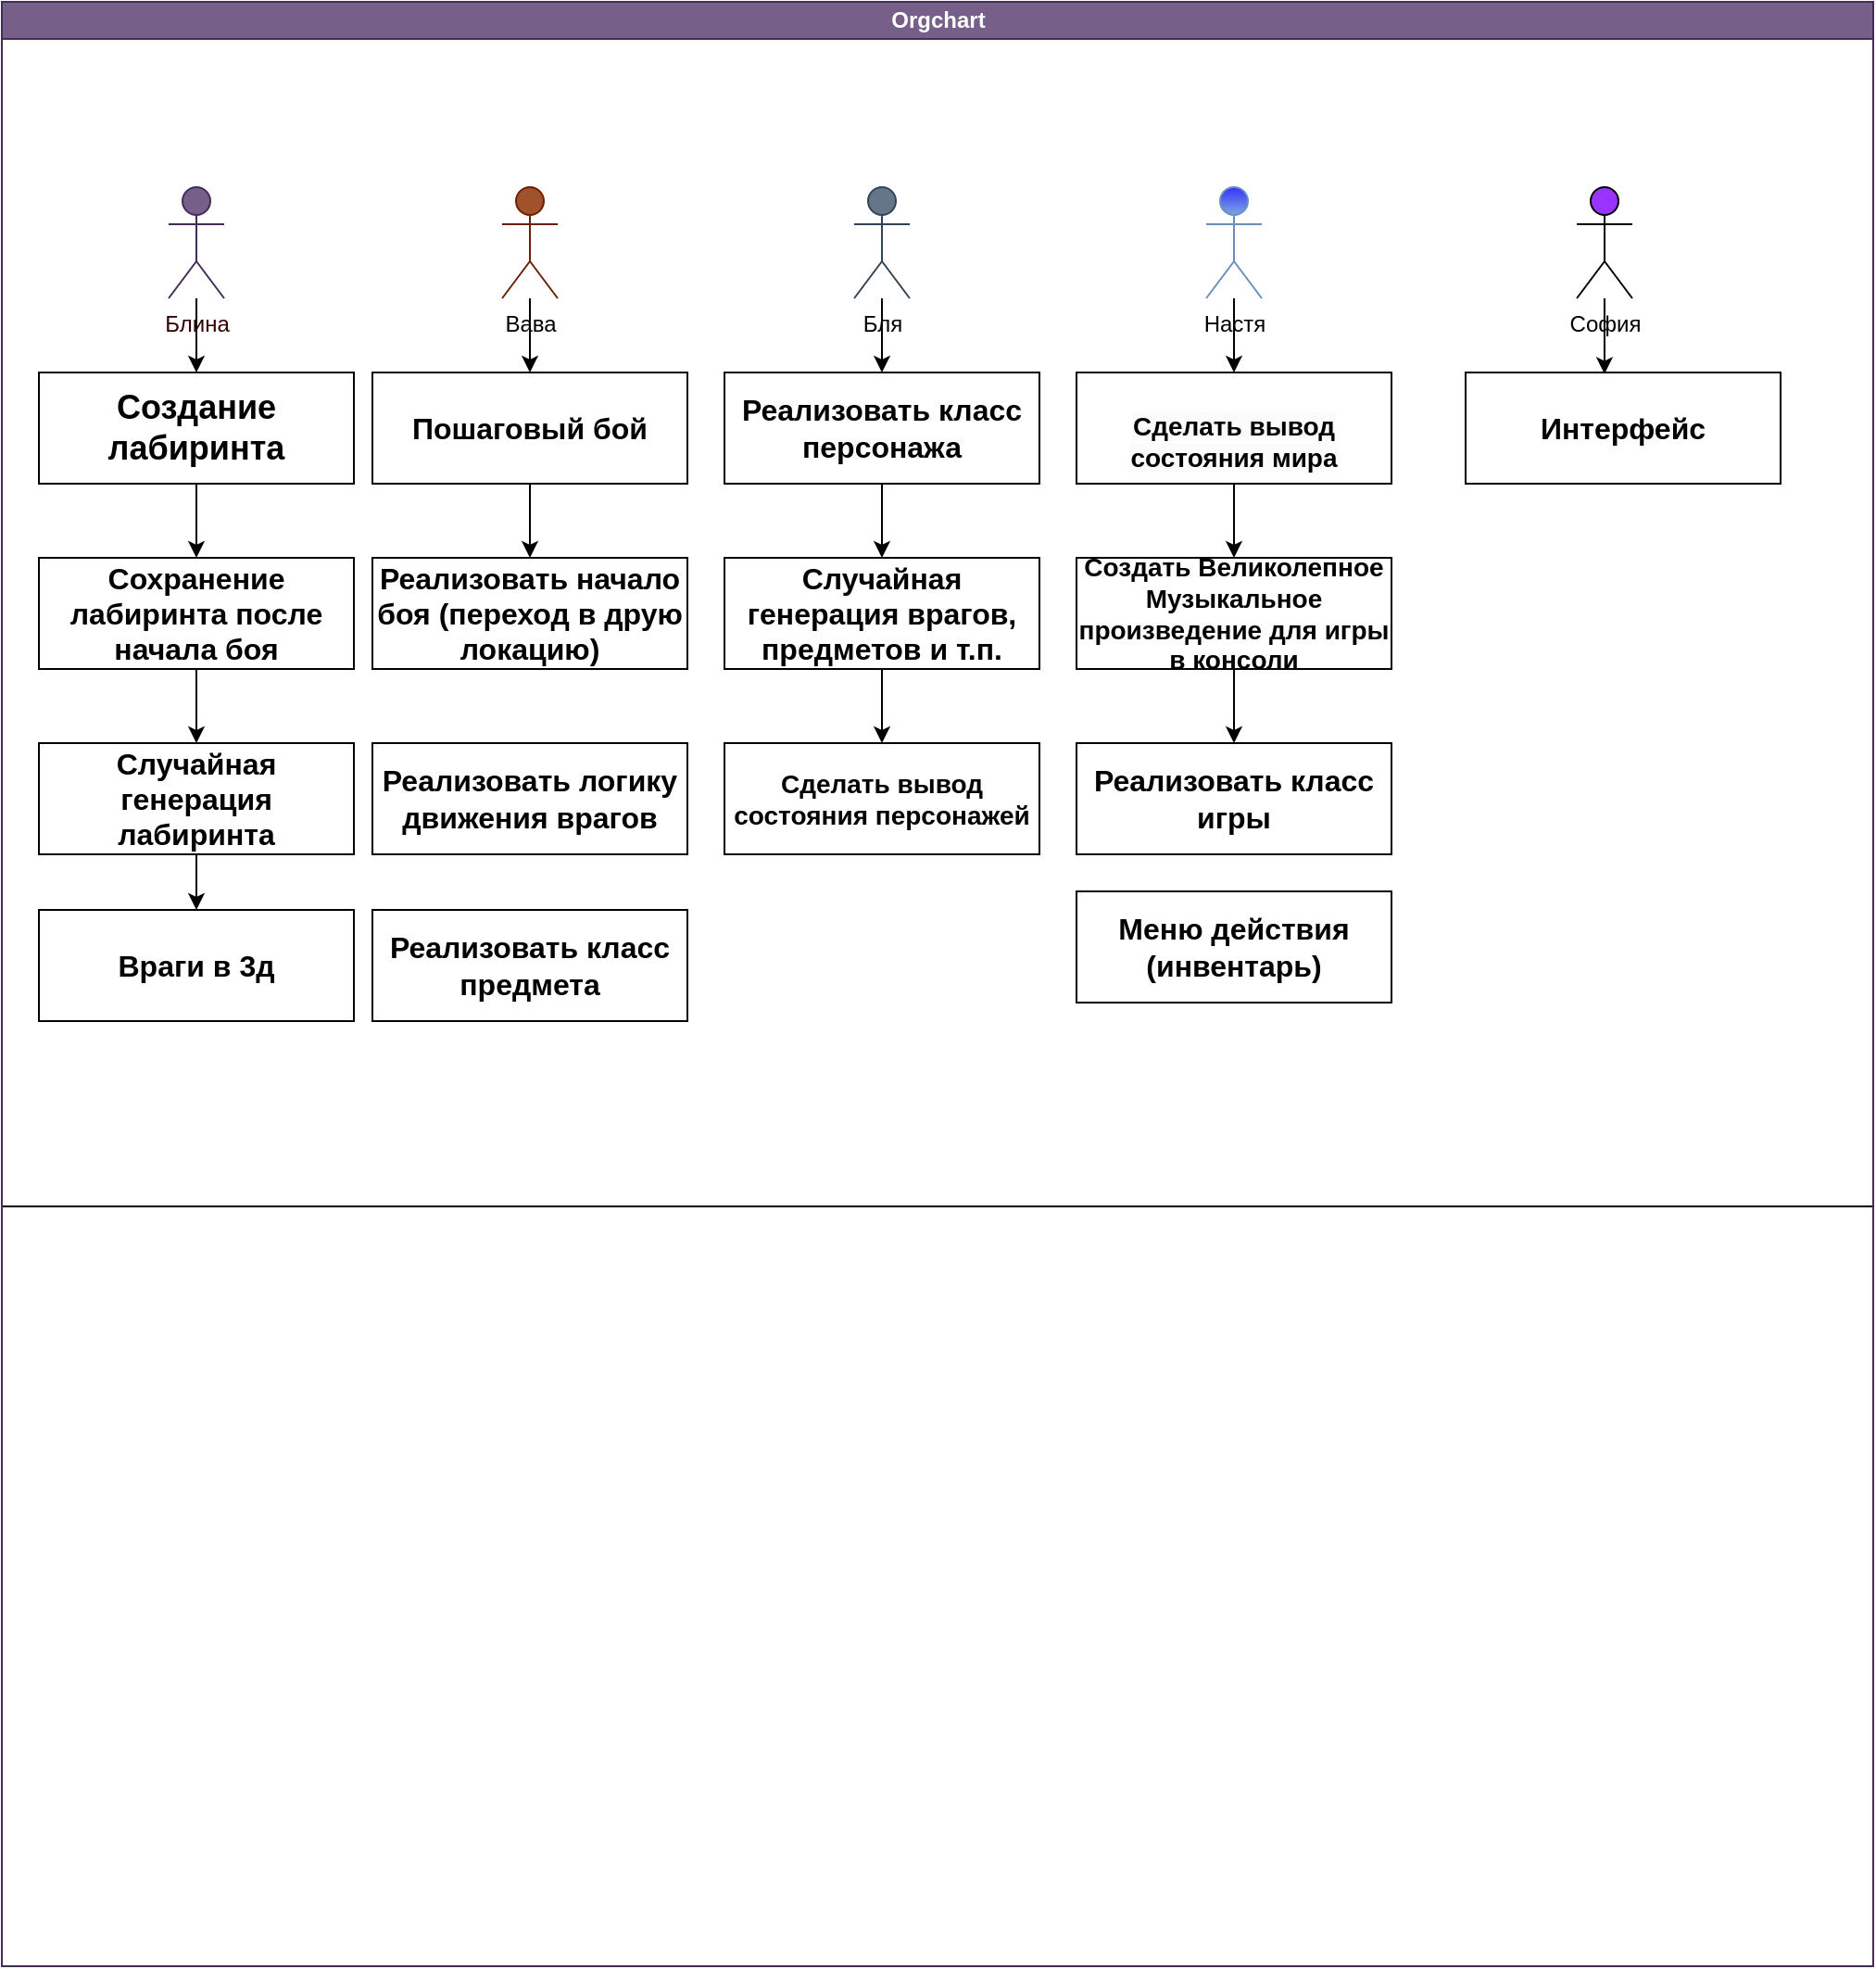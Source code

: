 <mxfile version="21.1.1" type="github">
  <diagram id="prtHgNgQTEPvFCAcTncT" name="Page-1">
    <mxGraphModel dx="1050" dy="577" grid="1" gridSize="10" guides="1" tooltips="1" connect="1" arrows="1" fold="1" page="1" pageScale="1" pageWidth="827" pageHeight="1169" math="0" shadow="0">
      <root>
        <mxCell id="0" />
        <mxCell id="1" parent="0" />
        <mxCell id="dNxyNK7c78bLwvsdeMH5-11" value="Orgchart" style="swimlane;html=1;startSize=20;horizontal=1;containerType=tree;glass=0;" parent="1" vertex="1">
          <mxGeometry x="40" y="90" width="1010" height="650" as="geometry" />
        </mxCell>
        <mxCell id="PN8Pd2LD17tStuL4lsX1-15" value="Orgchart" style="swimlane;html=1;startSize=20;horizontal=1;containerType=tree;glass=0;fillColor=#76608a;fontColor=#ffffff;strokeColor=#432D57;strokeWidth=1;" parent="1" vertex="1">
          <mxGeometry x="40" y="90" width="1010" height="1060" as="geometry" />
        </mxCell>
        <mxCell id="rEMMOCBsZZiyAAYqHldX-30" style="edgeStyle=orthogonalEdgeStyle;rounded=0;orthogonalLoop=1;jettySize=auto;html=1;" parent="PN8Pd2LD17tStuL4lsX1-15" source="PN8Pd2LD17tStuL4lsX1-16" target="PN8Pd2LD17tStuL4lsX1-42" edge="1">
          <mxGeometry relative="1" as="geometry" />
        </mxCell>
        <mxCell id="PN8Pd2LD17tStuL4lsX1-16" value="&lt;font style=&quot;font-size: 18px;&quot;&gt;&lt;b&gt;Создание лабиринта&lt;/b&gt;&lt;/font&gt;" style="rounded=0;whiteSpace=wrap;html=1;" parent="PN8Pd2LD17tStuL4lsX1-15" vertex="1">
          <mxGeometry x="20" y="200" width="170" height="60" as="geometry" />
        </mxCell>
        <mxCell id="PN8Pd2LD17tStuL4lsX1-17" value="&lt;font size=&quot;3&quot;&gt;&lt;b&gt;Интерфейс&lt;/b&gt;&lt;/font&gt;" style="rounded=0;whiteSpace=wrap;html=1;" parent="PN8Pd2LD17tStuL4lsX1-15" vertex="1">
          <mxGeometry x="790" y="200" width="170" height="60" as="geometry" />
        </mxCell>
        <mxCell id="rEMMOCBsZZiyAAYqHldX-57" style="edgeStyle=orthogonalEdgeStyle;rounded=0;orthogonalLoop=1;jettySize=auto;html=1;entryX=0.5;entryY=0;entryDx=0;entryDy=0;" parent="PN8Pd2LD17tStuL4lsX1-15" source="PN8Pd2LD17tStuL4lsX1-18" target="PN8Pd2LD17tStuL4lsX1-56" edge="1">
          <mxGeometry relative="1" as="geometry" />
        </mxCell>
        <mxCell id="PN8Pd2LD17tStuL4lsX1-18" value="&lt;font size=&quot;3&quot;&gt;Случайная генерация врагов, предметов и т.п.&lt;/font&gt;" style="rounded=0;whiteSpace=wrap;html=1;fontStyle=1" parent="PN8Pd2LD17tStuL4lsX1-15" vertex="1">
          <mxGeometry x="390" y="300" width="170" height="60" as="geometry" />
        </mxCell>
        <mxCell id="rEMMOCBsZZiyAAYqHldX-42" style="edgeStyle=orthogonalEdgeStyle;rounded=0;orthogonalLoop=1;jettySize=auto;html=1;entryX=0.5;entryY=0;entryDx=0;entryDy=0;" parent="PN8Pd2LD17tStuL4lsX1-15" source="PN8Pd2LD17tStuL4lsX1-14" target="PN8Pd2LD17tStuL4lsX1-21" edge="1">
          <mxGeometry relative="1" as="geometry" />
        </mxCell>
        <mxCell id="PN8Pd2LD17tStuL4lsX1-14" value="&lt;font size=&quot;3&quot;&gt;&lt;b&gt;Пошаговый бой&lt;/b&gt;&lt;/font&gt;" style="rounded=0;whiteSpace=wrap;html=1;" parent="PN8Pd2LD17tStuL4lsX1-15" vertex="1">
          <mxGeometry x="200" y="200" width="170" height="60" as="geometry" />
        </mxCell>
        <mxCell id="PN8Pd2LD17tStuL4lsX1-21" value="&lt;font size=&quot;3&quot;&gt;&lt;b&gt;Реализовать начало боя (переход в друю локацию)&lt;/b&gt;&lt;/font&gt;" style="rounded=0;whiteSpace=wrap;html=1;" parent="PN8Pd2LD17tStuL4lsX1-15" vertex="1">
          <mxGeometry x="200" y="300" width="170" height="60" as="geometry" />
        </mxCell>
        <mxCell id="PN8Pd2LD17tStuL4lsX1-22" value="&lt;font size=&quot;3&quot;&gt;&lt;b&gt;Реализовать класс игры&lt;/b&gt;&lt;/font&gt;" style="rounded=0;whiteSpace=wrap;html=1;" parent="PN8Pd2LD17tStuL4lsX1-15" vertex="1">
          <mxGeometry x="580" y="400" width="170" height="60" as="geometry" />
        </mxCell>
        <mxCell id="rEMMOCBsZZiyAAYqHldX-56" style="edgeStyle=orthogonalEdgeStyle;rounded=0;orthogonalLoop=1;jettySize=auto;html=1;entryX=0.5;entryY=0;entryDx=0;entryDy=0;" parent="PN8Pd2LD17tStuL4lsX1-15" source="PN8Pd2LD17tStuL4lsX1-23" target="PN8Pd2LD17tStuL4lsX1-18" edge="1">
          <mxGeometry relative="1" as="geometry" />
        </mxCell>
        <mxCell id="PN8Pd2LD17tStuL4lsX1-23" value="&lt;b style=&quot;border-color: var(--border-color); font-size: medium;&quot;&gt;Реализовать класс персонажа&lt;/b&gt;" style="rounded=0;whiteSpace=wrap;html=1;" parent="PN8Pd2LD17tStuL4lsX1-15" vertex="1">
          <mxGeometry x="390" y="200" width="170" height="60" as="geometry" />
        </mxCell>
        <mxCell id="PN8Pd2LD17tStuL4lsX1-24" value="&lt;b style=&quot;border-color: var(--border-color); font-size: medium;&quot;&gt;Реализовать класс предмета&lt;/b&gt;" style="rounded=0;whiteSpace=wrap;html=1;" parent="PN8Pd2LD17tStuL4lsX1-15" vertex="1">
          <mxGeometry x="200" y="490" width="170" height="60" as="geometry" />
        </mxCell>
        <mxCell id="PN8Pd2LD17tStuL4lsX1-25" value="&lt;font size=&quot;3&quot;&gt;&lt;b&gt;Реализовать логику движения врагов&lt;/b&gt;&lt;/font&gt;" style="rounded=0;whiteSpace=wrap;html=1;" parent="PN8Pd2LD17tStuL4lsX1-15" vertex="1">
          <mxGeometry x="200" y="400" width="170" height="60" as="geometry" />
        </mxCell>
        <mxCell id="PN8Pd2LD17tStuL4lsX1-42" value="&lt;font size=&quot;3&quot;&gt;&lt;b&gt;Сохранение лабиринта после начала боя&lt;/b&gt;&lt;/font&gt;" style="rounded=0;whiteSpace=wrap;html=1;" parent="PN8Pd2LD17tStuL4lsX1-15" vertex="1">
          <mxGeometry x="20" y="300" width="170" height="60" as="geometry" />
        </mxCell>
        <mxCell id="rEMMOCBsZZiyAAYqHldX-60" style="edgeStyle=orthogonalEdgeStyle;rounded=0;orthogonalLoop=1;jettySize=auto;html=1;" parent="PN8Pd2LD17tStuL4lsX1-15" source="PN8Pd2LD17tStuL4lsX1-43" target="PN8Pd2LD17tStuL4lsX1-22" edge="1">
          <mxGeometry relative="1" as="geometry" />
        </mxCell>
        <mxCell id="PN8Pd2LD17tStuL4lsX1-43" value="&lt;b style=&quot;font-size: 14px;&quot;&gt;&lt;font style=&quot;font-size: 14px;&quot;&gt;Создать Великолепное Музыкальное произведение для игры в консоли&lt;/font&gt;&lt;/b&gt;" style="rounded=0;whiteSpace=wrap;html=1;fontSize=14;" parent="PN8Pd2LD17tStuL4lsX1-15" vertex="1">
          <mxGeometry x="580" y="300" width="170" height="60" as="geometry" />
        </mxCell>
        <mxCell id="rEMMOCBsZZiyAAYqHldX-59" style="edgeStyle=orthogonalEdgeStyle;rounded=0;orthogonalLoop=1;jettySize=auto;html=1;entryX=0.5;entryY=0;entryDx=0;entryDy=0;" parent="PN8Pd2LD17tStuL4lsX1-15" source="PN8Pd2LD17tStuL4lsX1-50" target="PN8Pd2LD17tStuL4lsX1-43" edge="1">
          <mxGeometry relative="1" as="geometry" />
        </mxCell>
        <mxCell id="PN8Pd2LD17tStuL4lsX1-50" value="&lt;br&gt;&lt;b style=&quot;border-color: var(--border-color); color: rgb(0, 0, 0); font-family: Helvetica; font-size: 14px; font-style: normal; font-variant-ligatures: normal; font-variant-caps: normal; letter-spacing: normal; orphans: 2; text-align: center; text-indent: 0px; text-transform: none; widows: 2; word-spacing: 0px; -webkit-text-stroke-width: 0px; background-color: rgb(251, 251, 251); text-decoration-thickness: initial; text-decoration-style: initial; text-decoration-color: initial;&quot;&gt;Сделать вывод состояния мира&lt;/b&gt;&lt;br&gt;" style="rounded=0;whiteSpace=wrap;html=1;" parent="PN8Pd2LD17tStuL4lsX1-15" vertex="1">
          <mxGeometry x="580" y="200" width="170" height="60" as="geometry" />
        </mxCell>
        <mxCell id="PN8Pd2LD17tStuL4lsX1-56" value="&lt;font style=&quot;font-size: 14px;&quot;&gt;&lt;b&gt;Сделать вывод состояния персонажей&lt;/b&gt;&lt;/font&gt;" style="rounded=0;whiteSpace=wrap;html=1;" parent="PN8Pd2LD17tStuL4lsX1-15" vertex="1">
          <mxGeometry x="390" y="400" width="170" height="60" as="geometry" />
        </mxCell>
        <mxCell id="rEMMOCBsZZiyAAYqHldX-29" style="edgeStyle=orthogonalEdgeStyle;rounded=0;orthogonalLoop=1;jettySize=auto;html=1;" parent="PN8Pd2LD17tStuL4lsX1-15" source="rEMMOCBsZZiyAAYqHldX-1" target="PN8Pd2LD17tStuL4lsX1-16" edge="1">
          <mxGeometry relative="1" as="geometry" />
        </mxCell>
        <mxCell id="rEMMOCBsZZiyAAYqHldX-1" value="&lt;font color=&quot;#330000&quot;&gt;Блина&lt;/font&gt;" style="shape=umlActor;verticalLabelPosition=bottom;verticalAlign=top;html=1;outlineConnect=0;fillColor=#76608a;strokeColor=#432D57;fontColor=#ffffff;" parent="PN8Pd2LD17tStuL4lsX1-15" vertex="1">
          <mxGeometry x="90" y="100" width="30" height="60" as="geometry" />
        </mxCell>
        <mxCell id="rEMMOCBsZZiyAAYqHldX-41" style="edgeStyle=orthogonalEdgeStyle;rounded=0;orthogonalLoop=1;jettySize=auto;html=1;entryX=0.5;entryY=0;entryDx=0;entryDy=0;" parent="PN8Pd2LD17tStuL4lsX1-15" source="rEMMOCBsZZiyAAYqHldX-2" target="PN8Pd2LD17tStuL4lsX1-14" edge="1">
          <mxGeometry relative="1" as="geometry" />
        </mxCell>
        <mxCell id="rEMMOCBsZZiyAAYqHldX-2" value="&lt;font color=&quot;#000000&quot;&gt;Вава&lt;/font&gt;" style="shape=umlActor;verticalLabelPosition=bottom;verticalAlign=top;html=1;outlineConnect=0;fillColor=#a0522d;fontColor=#ffffff;strokeColor=#6D1F00;" parent="PN8Pd2LD17tStuL4lsX1-15" vertex="1">
          <mxGeometry x="270" y="100" width="30" height="60" as="geometry" />
        </mxCell>
        <mxCell id="rEMMOCBsZZiyAAYqHldX-55" style="edgeStyle=orthogonalEdgeStyle;rounded=0;orthogonalLoop=1;jettySize=auto;html=1;" parent="PN8Pd2LD17tStuL4lsX1-15" source="rEMMOCBsZZiyAAYqHldX-4" target="PN8Pd2LD17tStuL4lsX1-23" edge="1">
          <mxGeometry relative="1" as="geometry" />
        </mxCell>
        <mxCell id="rEMMOCBsZZiyAAYqHldX-4" value="&lt;font color=&quot;#000000&quot;&gt;Бля&lt;/font&gt;" style="shape=umlActor;verticalLabelPosition=bottom;verticalAlign=top;html=1;outlineConnect=0;fillColor=#647687;fontColor=#ffffff;strokeColor=#314354;" parent="PN8Pd2LD17tStuL4lsX1-15" vertex="1">
          <mxGeometry x="460" y="100" width="30" height="60" as="geometry" />
        </mxCell>
        <mxCell id="rEMMOCBsZZiyAAYqHldX-58" style="edgeStyle=orthogonalEdgeStyle;rounded=0;orthogonalLoop=1;jettySize=auto;html=1;" parent="PN8Pd2LD17tStuL4lsX1-15" source="rEMMOCBsZZiyAAYqHldX-5" target="PN8Pd2LD17tStuL4lsX1-50" edge="1">
          <mxGeometry relative="1" as="geometry" />
        </mxCell>
        <mxCell id="rEMMOCBsZZiyAAYqHldX-5" value="Настя" style="shape=umlActor;verticalLabelPosition=bottom;verticalAlign=top;html=1;outlineConnect=0;fillColor=#3333FF;strokeColor=#6c8ebf;gradientColor=#7ea6e0;" parent="PN8Pd2LD17tStuL4lsX1-15" vertex="1">
          <mxGeometry x="650" y="100" width="30" height="60" as="geometry" />
        </mxCell>
        <mxCell id="PN8Pd2LD17tStuL4lsX1-26" value="&lt;font size=&quot;3&quot;&gt;&lt;b&gt;Враги в 3д&lt;/b&gt;&lt;/font&gt;" style="rounded=0;whiteSpace=wrap;html=1;" parent="PN8Pd2LD17tStuL4lsX1-15" vertex="1">
          <mxGeometry x="20" y="490" width="170" height="60" as="geometry" />
        </mxCell>
        <mxCell id="rEMMOCBsZZiyAAYqHldX-61" style="edgeStyle=orthogonalEdgeStyle;rounded=0;orthogonalLoop=1;jettySize=auto;html=1;entryX=0.441;entryY=0.012;entryDx=0;entryDy=0;entryPerimeter=0;" parent="PN8Pd2LD17tStuL4lsX1-15" source="rEMMOCBsZZiyAAYqHldX-50" target="PN8Pd2LD17tStuL4lsX1-17" edge="1">
          <mxGeometry relative="1" as="geometry" />
        </mxCell>
        <mxCell id="rEMMOCBsZZiyAAYqHldX-50" value="София" style="shape=umlActor;verticalLabelPosition=bottom;verticalAlign=top;html=1;outlineConnect=0;fillColor=#9933FF;" parent="PN8Pd2LD17tStuL4lsX1-15" vertex="1">
          <mxGeometry x="850" y="100" width="30" height="60" as="geometry" />
        </mxCell>
        <mxCell id="PN8Pd2LD17tStuL4lsX1-19" value="&lt;font size=&quot;3&quot;&gt;&lt;b&gt;Меню действия (инвентарь)&lt;/b&gt;&lt;/font&gt;" style="rounded=0;whiteSpace=wrap;html=1;" parent="PN8Pd2LD17tStuL4lsX1-15" vertex="1">
          <mxGeometry x="580" y="480" width="170" height="60" as="geometry" />
        </mxCell>
        <mxCell id="rEMMOCBsZZiyAAYqHldX-40" style="edgeStyle=orthogonalEdgeStyle;rounded=0;orthogonalLoop=1;jettySize=auto;html=1;" parent="1" source="PN8Pd2LD17tStuL4lsX1-20" target="PN8Pd2LD17tStuL4lsX1-26" edge="1">
          <mxGeometry relative="1" as="geometry" />
        </mxCell>
        <mxCell id="PN8Pd2LD17tStuL4lsX1-20" value="&lt;font size=&quot;3&quot;&gt;&lt;b&gt;Случайная генерация лабиринта&lt;/b&gt;&lt;/font&gt;" style="rounded=0;whiteSpace=wrap;html=1;" parent="1" vertex="1">
          <mxGeometry x="60" y="490" width="170" height="60" as="geometry" />
        </mxCell>
        <mxCell id="rEMMOCBsZZiyAAYqHldX-31" style="edgeStyle=orthogonalEdgeStyle;rounded=0;orthogonalLoop=1;jettySize=auto;html=1;" parent="1" source="PN8Pd2LD17tStuL4lsX1-42" target="PN8Pd2LD17tStuL4lsX1-20" edge="1">
          <mxGeometry relative="1" as="geometry" />
        </mxCell>
      </root>
    </mxGraphModel>
  </diagram>
</mxfile>

